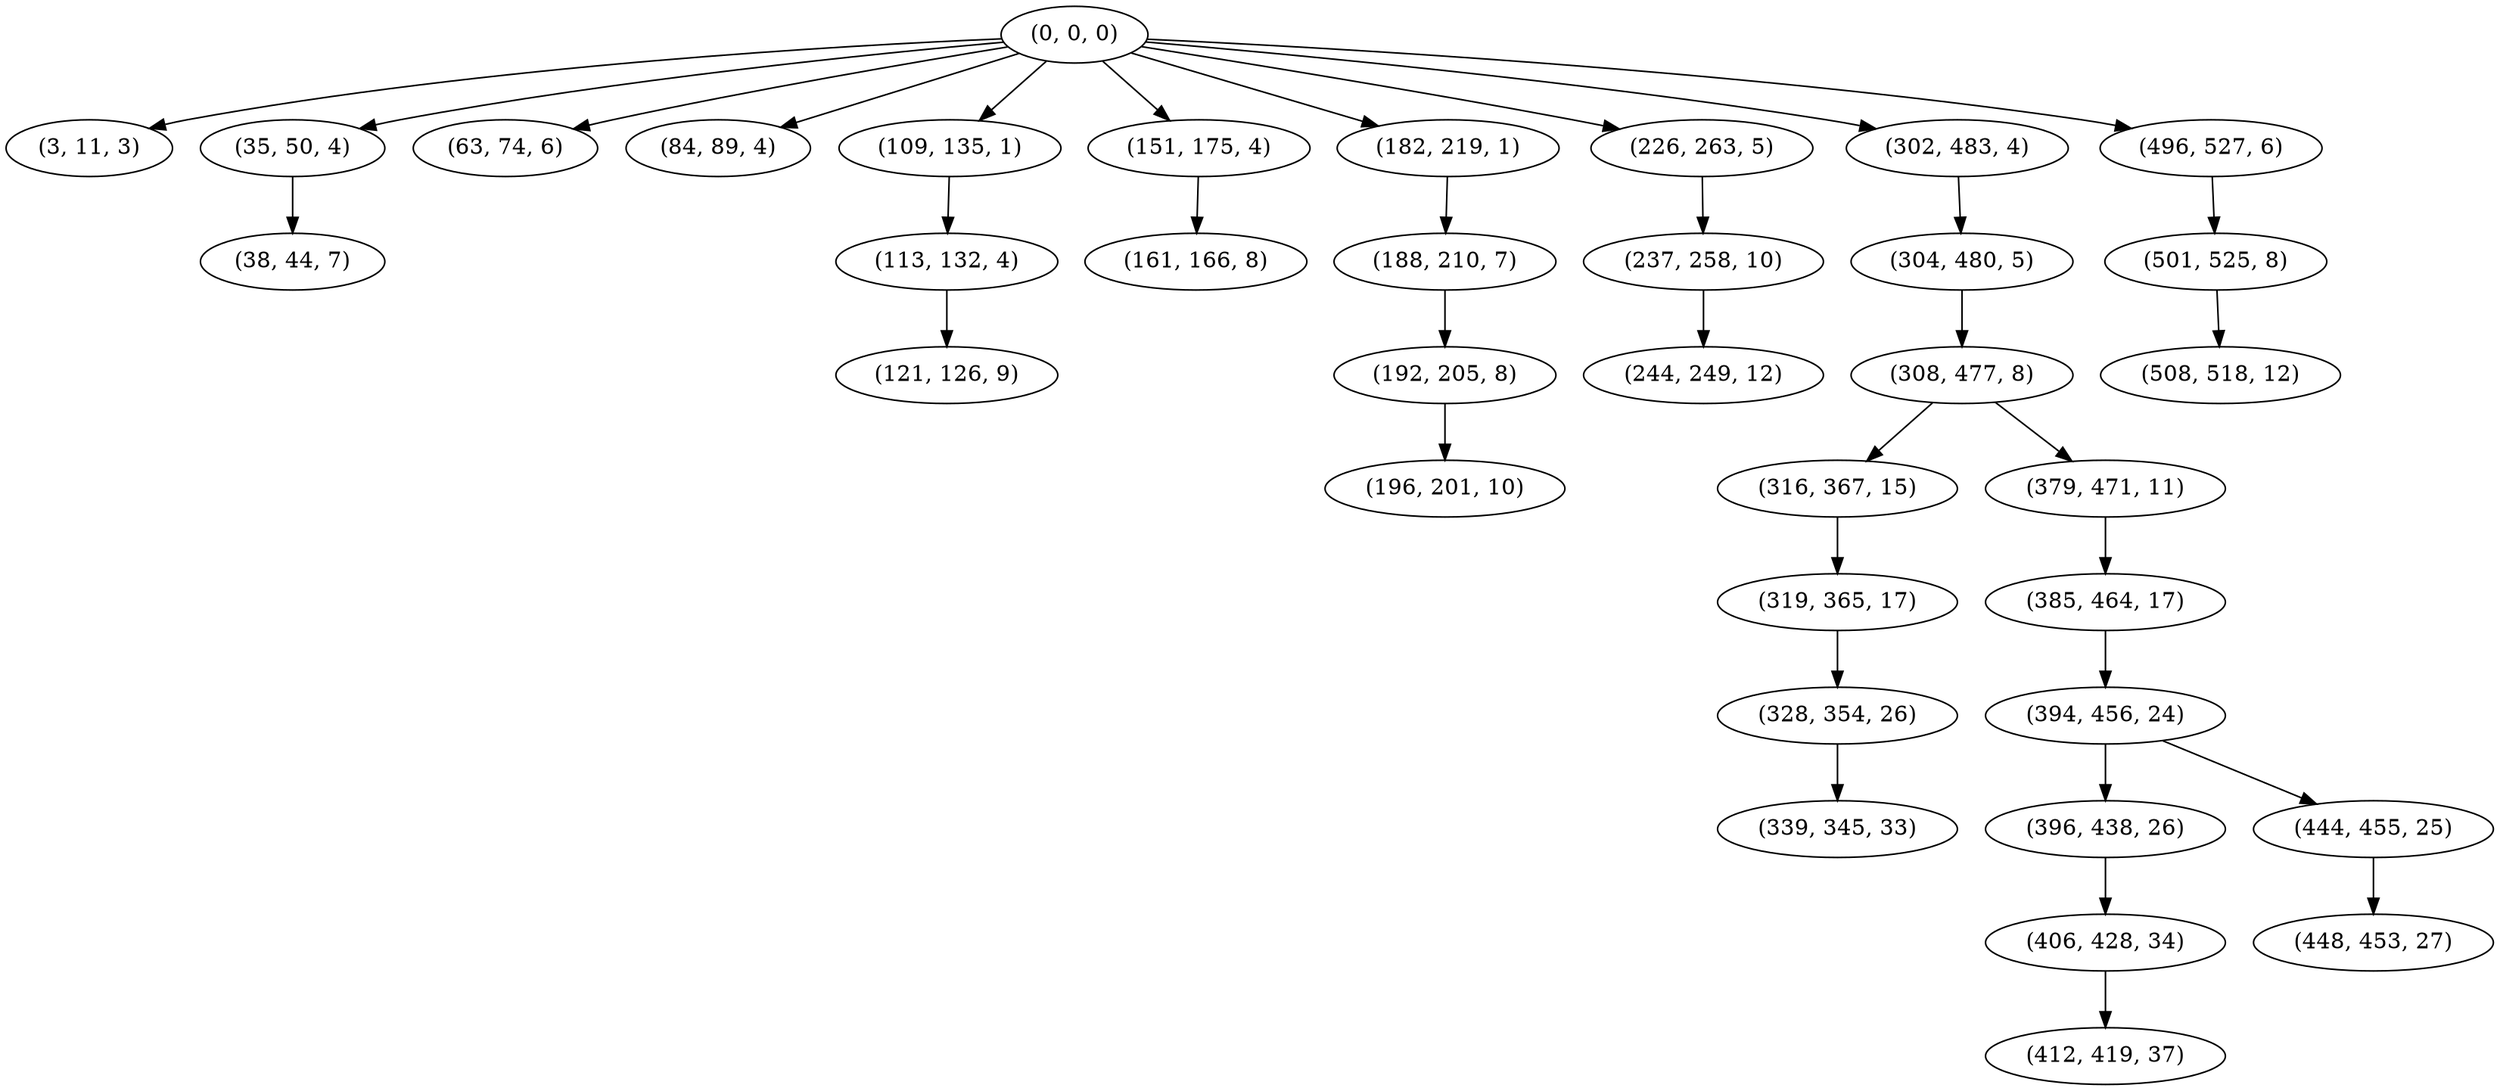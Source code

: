 digraph tree {
    "(0, 0, 0)";
    "(3, 11, 3)";
    "(35, 50, 4)";
    "(38, 44, 7)";
    "(63, 74, 6)";
    "(84, 89, 4)";
    "(109, 135, 1)";
    "(113, 132, 4)";
    "(121, 126, 9)";
    "(151, 175, 4)";
    "(161, 166, 8)";
    "(182, 219, 1)";
    "(188, 210, 7)";
    "(192, 205, 8)";
    "(196, 201, 10)";
    "(226, 263, 5)";
    "(237, 258, 10)";
    "(244, 249, 12)";
    "(302, 483, 4)";
    "(304, 480, 5)";
    "(308, 477, 8)";
    "(316, 367, 15)";
    "(319, 365, 17)";
    "(328, 354, 26)";
    "(339, 345, 33)";
    "(379, 471, 11)";
    "(385, 464, 17)";
    "(394, 456, 24)";
    "(396, 438, 26)";
    "(406, 428, 34)";
    "(412, 419, 37)";
    "(444, 455, 25)";
    "(448, 453, 27)";
    "(496, 527, 6)";
    "(501, 525, 8)";
    "(508, 518, 12)";
    "(0, 0, 0)" -> "(3, 11, 3)";
    "(0, 0, 0)" -> "(35, 50, 4)";
    "(0, 0, 0)" -> "(63, 74, 6)";
    "(0, 0, 0)" -> "(84, 89, 4)";
    "(0, 0, 0)" -> "(109, 135, 1)";
    "(0, 0, 0)" -> "(151, 175, 4)";
    "(0, 0, 0)" -> "(182, 219, 1)";
    "(0, 0, 0)" -> "(226, 263, 5)";
    "(0, 0, 0)" -> "(302, 483, 4)";
    "(0, 0, 0)" -> "(496, 527, 6)";
    "(35, 50, 4)" -> "(38, 44, 7)";
    "(109, 135, 1)" -> "(113, 132, 4)";
    "(113, 132, 4)" -> "(121, 126, 9)";
    "(151, 175, 4)" -> "(161, 166, 8)";
    "(182, 219, 1)" -> "(188, 210, 7)";
    "(188, 210, 7)" -> "(192, 205, 8)";
    "(192, 205, 8)" -> "(196, 201, 10)";
    "(226, 263, 5)" -> "(237, 258, 10)";
    "(237, 258, 10)" -> "(244, 249, 12)";
    "(302, 483, 4)" -> "(304, 480, 5)";
    "(304, 480, 5)" -> "(308, 477, 8)";
    "(308, 477, 8)" -> "(316, 367, 15)";
    "(308, 477, 8)" -> "(379, 471, 11)";
    "(316, 367, 15)" -> "(319, 365, 17)";
    "(319, 365, 17)" -> "(328, 354, 26)";
    "(328, 354, 26)" -> "(339, 345, 33)";
    "(379, 471, 11)" -> "(385, 464, 17)";
    "(385, 464, 17)" -> "(394, 456, 24)";
    "(394, 456, 24)" -> "(396, 438, 26)";
    "(394, 456, 24)" -> "(444, 455, 25)";
    "(396, 438, 26)" -> "(406, 428, 34)";
    "(406, 428, 34)" -> "(412, 419, 37)";
    "(444, 455, 25)" -> "(448, 453, 27)";
    "(496, 527, 6)" -> "(501, 525, 8)";
    "(501, 525, 8)" -> "(508, 518, 12)";
}
